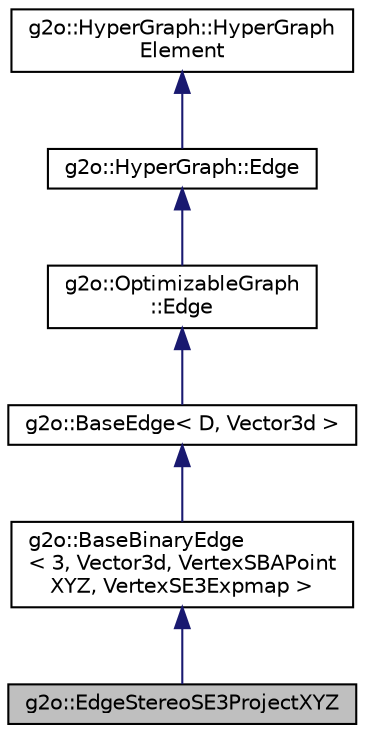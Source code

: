 digraph "g2o::EdgeStereoSE3ProjectXYZ"
{
  edge [fontname="Helvetica",fontsize="10",labelfontname="Helvetica",labelfontsize="10"];
  node [fontname="Helvetica",fontsize="10",shape=record];
  Node0 [label="g2o::EdgeStereoSE3ProjectXYZ",height=0.2,width=0.4,color="black", fillcolor="grey75", style="filled", fontcolor="black"];
  Node1 -> Node0 [dir="back",color="midnightblue",fontsize="10",style="solid"];
  Node1 [label="g2o::BaseBinaryEdge\l\< 3, Vector3d, VertexSBAPoint\lXYZ, VertexSE3Expmap \>",height=0.2,width=0.4,color="black", fillcolor="white", style="filled",URL="$classg2o_1_1_base_binary_edge.html"];
  Node2 -> Node1 [dir="back",color="midnightblue",fontsize="10",style="solid"];
  Node2 [label="g2o::BaseEdge\< D, Vector3d \>",height=0.2,width=0.4,color="black", fillcolor="white", style="filled",URL="$classg2o_1_1_base_edge.html"];
  Node3 -> Node2 [dir="back",color="midnightblue",fontsize="10",style="solid"];
  Node3 [label="g2o::OptimizableGraph\l::Edge",height=0.2,width=0.4,color="black", fillcolor="white", style="filled",URL="$classg2o_1_1_optimizable_graph_1_1_edge.html"];
  Node4 -> Node3 [dir="back",color="midnightblue",fontsize="10",style="solid"];
  Node4 [label="g2o::HyperGraph::Edge",height=0.2,width=0.4,color="black", fillcolor="white", style="filled",URL="$classg2o_1_1_hyper_graph_1_1_edge.html"];
  Node5 -> Node4 [dir="back",color="midnightblue",fontsize="10",style="solid"];
  Node5 [label="g2o::HyperGraph::HyperGraph\lElement",height=0.2,width=0.4,color="black", fillcolor="white", style="filled",URL="$structg2o_1_1_hyper_graph_1_1_hyper_graph_element.html"];
}
